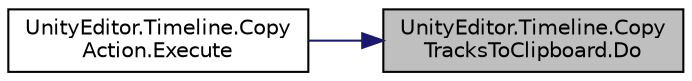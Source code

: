 digraph "UnityEditor.Timeline.CopyTracksToClipboard.Do"
{
 // LATEX_PDF_SIZE
  edge [fontname="Helvetica",fontsize="10",labelfontname="Helvetica",labelfontsize="10"];
  node [fontname="Helvetica",fontsize="10",shape=record];
  rankdir="RL";
  Node1 [label="UnityEditor.Timeline.Copy\lTracksToClipboard.Do",height=0.2,width=0.4,color="black", fillcolor="grey75", style="filled", fontcolor="black",tooltip=" "];
  Node1 -> Node2 [dir="back",color="midnightblue",fontsize="10",style="solid",fontname="Helvetica"];
  Node2 [label="UnityEditor.Timeline.Copy\lAction.Execute",height=0.2,width=0.4,color="black", fillcolor="white", style="filled",URL="$class_unity_editor_1_1_timeline_1_1_copy_action.html#a958cb19c1eedb0920938771aa539f21f",tooltip=" "];
}

